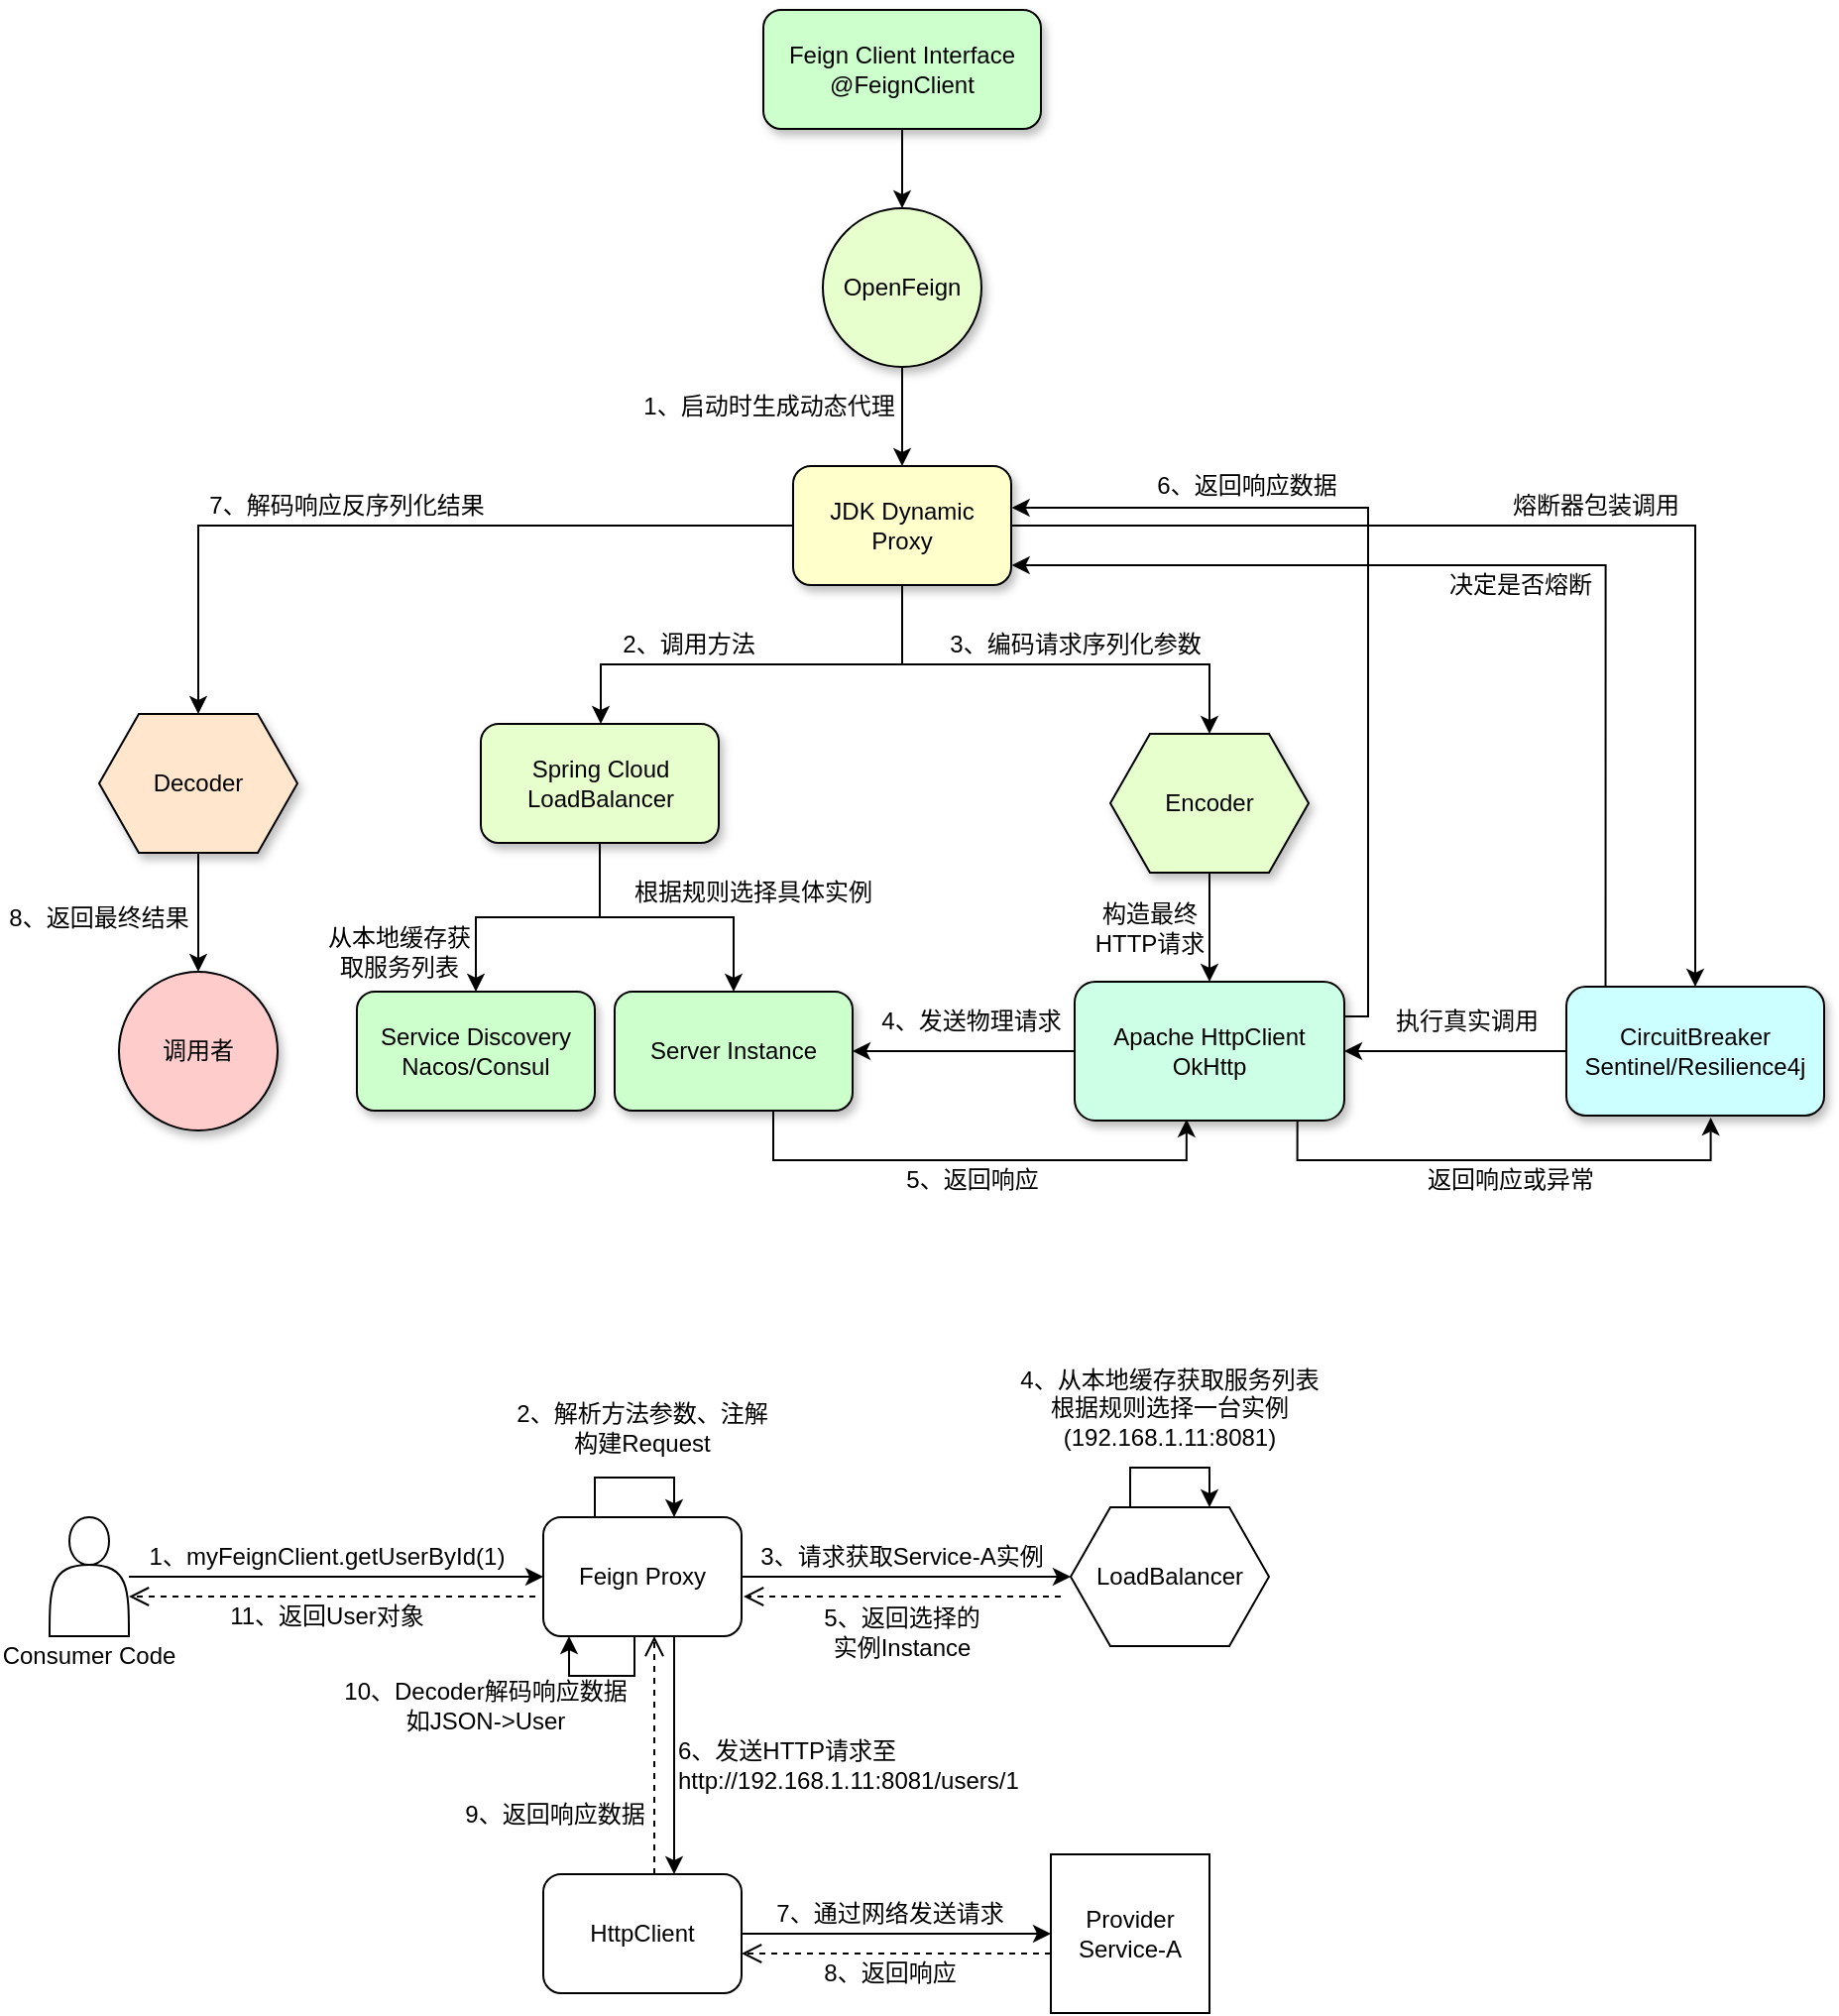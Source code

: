 <mxfile version="28.1.1">
  <diagram name="第 1 页" id="WlIzskmG9pI8DjSCx0WZ">
    <mxGraphModel dx="1098" dy="534" grid="1" gridSize="10" guides="1" tooltips="1" connect="1" arrows="1" fold="1" page="1" pageScale="1" pageWidth="827" pageHeight="1169" math="0" shadow="0">
      <root>
        <mxCell id="0" />
        <mxCell id="1" parent="0" />
        <mxCell id="_a-eD0vN7kBclNBHNNr2-69" value="" style="group" parent="1" vertex="1" connectable="0">
          <mxGeometry x="120" y="90" width="920" height="600" as="geometry" />
        </mxCell>
        <mxCell id="_a-eD0vN7kBclNBHNNr2-3" style="edgeStyle=orthogonalEdgeStyle;rounded=0;orthogonalLoop=1;jettySize=auto;html=1;entryX=0.5;entryY=0;entryDx=0;entryDy=0;" parent="_a-eD0vN7kBclNBHNNr2-69" source="_a-eD0vN7kBclNBHNNr2-1" target="_a-eD0vN7kBclNBHNNr2-2" edge="1">
          <mxGeometry relative="1" as="geometry" />
        </mxCell>
        <mxCell id="_a-eD0vN7kBclNBHNNr2-1" value="Feign Client Interface&lt;br&gt;@FeignClient" style="rounded=1;whiteSpace=wrap;html=1;fillColor=#CCFFCC;shadow=1;" parent="_a-eD0vN7kBclNBHNNr2-69" vertex="1">
          <mxGeometry x="385" width="140" height="60" as="geometry" />
        </mxCell>
        <mxCell id="_a-eD0vN7kBclNBHNNr2-5" style="edgeStyle=orthogonalEdgeStyle;rounded=0;orthogonalLoop=1;jettySize=auto;html=1;entryX=0.5;entryY=0;entryDx=0;entryDy=0;" parent="_a-eD0vN7kBclNBHNNr2-69" source="_a-eD0vN7kBclNBHNNr2-2" target="_a-eD0vN7kBclNBHNNr2-4" edge="1">
          <mxGeometry relative="1" as="geometry" />
        </mxCell>
        <mxCell id="_a-eD0vN7kBclNBHNNr2-2" value="OpenFeign" style="ellipse;whiteSpace=wrap;html=1;aspect=fixed;fillColor=#E6FFCC;shadow=1;" parent="_a-eD0vN7kBclNBHNNr2-69" vertex="1">
          <mxGeometry x="415" y="100" width="80" height="80" as="geometry" />
        </mxCell>
        <mxCell id="_a-eD0vN7kBclNBHNNr2-8" style="edgeStyle=orthogonalEdgeStyle;rounded=0;orthogonalLoop=1;jettySize=auto;html=1;entryX=0.5;entryY=0;entryDx=0;entryDy=0;exitX=0.5;exitY=1;exitDx=0;exitDy=0;" parent="_a-eD0vN7kBclNBHNNr2-69" source="_a-eD0vN7kBclNBHNNr2-4" target="_a-eD0vN7kBclNBHNNr2-7" edge="1">
          <mxGeometry relative="1" as="geometry">
            <Array as="points">
              <mxPoint x="455" y="330" />
              <mxPoint x="303" y="330" />
              <mxPoint x="303" y="360" />
            </Array>
          </mxGeometry>
        </mxCell>
        <mxCell id="_a-eD0vN7kBclNBHNNr2-46" style="edgeStyle=orthogonalEdgeStyle;rounded=0;orthogonalLoop=1;jettySize=auto;html=1;entryX=0.5;entryY=0;entryDx=0;entryDy=0;" parent="_a-eD0vN7kBclNBHNNr2-69" source="_a-eD0vN7kBclNBHNNr2-4" target="_a-eD0vN7kBclNBHNNr2-45" edge="1">
          <mxGeometry relative="1" as="geometry" />
        </mxCell>
        <mxCell id="_a-eD0vN7kBclNBHNNr2-66" style="edgeStyle=orthogonalEdgeStyle;rounded=0;orthogonalLoop=1;jettySize=auto;html=1;entryX=0.5;entryY=0;entryDx=0;entryDy=0;" parent="_a-eD0vN7kBclNBHNNr2-69" source="_a-eD0vN7kBclNBHNNr2-4" target="_a-eD0vN7kBclNBHNNr2-22" edge="1">
          <mxGeometry relative="1" as="geometry" />
        </mxCell>
        <mxCell id="_a-eD0vN7kBclNBHNNr2-68" style="edgeStyle=orthogonalEdgeStyle;rounded=0;orthogonalLoop=1;jettySize=auto;html=1;entryX=0.5;entryY=0;entryDx=0;entryDy=0;exitX=0.5;exitY=1;exitDx=0;exitDy=0;" parent="_a-eD0vN7kBclNBHNNr2-69" source="_a-eD0vN7kBclNBHNNr2-4" target="_a-eD0vN7kBclNBHNNr2-16" edge="1">
          <mxGeometry relative="1" as="geometry">
            <Array as="points">
              <mxPoint x="455" y="330" />
              <mxPoint x="610" y="330" />
            </Array>
          </mxGeometry>
        </mxCell>
        <mxCell id="_a-eD0vN7kBclNBHNNr2-4" value="JDK Dynamic&lt;br&gt;Proxy" style="rounded=1;whiteSpace=wrap;html=1;fillColor=#FFFFCC;shadow=1;" parent="_a-eD0vN7kBclNBHNNr2-69" vertex="1">
          <mxGeometry x="400" y="230" width="110" height="60" as="geometry" />
        </mxCell>
        <mxCell id="_a-eD0vN7kBclNBHNNr2-6" value="1、启动时生成动态代理" style="text;strokeColor=none;align=center;fillColor=none;html=1;verticalAlign=middle;whiteSpace=wrap;rounded=0;" parent="_a-eD0vN7kBclNBHNNr2-69" vertex="1">
          <mxGeometry x="322.5" y="190" width="130" height="20" as="geometry" />
        </mxCell>
        <mxCell id="_a-eD0vN7kBclNBHNNr2-48" style="edgeStyle=orthogonalEdgeStyle;rounded=0;orthogonalLoop=1;jettySize=auto;html=1;entryX=0.5;entryY=0;entryDx=0;entryDy=0;" parent="_a-eD0vN7kBclNBHNNr2-69" source="_a-eD0vN7kBclNBHNNr2-7" target="_a-eD0vN7kBclNBHNNr2-10" edge="1">
          <mxGeometry relative="1" as="geometry" />
        </mxCell>
        <mxCell id="_a-eD0vN7kBclNBHNNr2-49" style="edgeStyle=orthogonalEdgeStyle;rounded=0;orthogonalLoop=1;jettySize=auto;html=1;" parent="_a-eD0vN7kBclNBHNNr2-69" source="_a-eD0vN7kBclNBHNNr2-7" target="_a-eD0vN7kBclNBHNNr2-13" edge="1">
          <mxGeometry relative="1" as="geometry" />
        </mxCell>
        <mxCell id="_a-eD0vN7kBclNBHNNr2-7" value="Spring Cloud&lt;br&gt;LoadBalancer" style="rounded=1;whiteSpace=wrap;html=1;fillColor=#E6FFCC;shadow=1;" parent="_a-eD0vN7kBclNBHNNr2-69" vertex="1">
          <mxGeometry x="242.5" y="360" width="120" height="60" as="geometry" />
        </mxCell>
        <mxCell id="_a-eD0vN7kBclNBHNNr2-9" value="2、调用方法" style="text;strokeColor=none;align=center;fillColor=none;html=1;verticalAlign=middle;whiteSpace=wrap;rounded=0;" parent="_a-eD0vN7kBclNBHNNr2-69" vertex="1">
          <mxGeometry x="310" y="310" width="75" height="20" as="geometry" />
        </mxCell>
        <mxCell id="_a-eD0vN7kBclNBHNNr2-10" value="Service Discovery&lt;br&gt;Nacos/Consul" style="rounded=1;whiteSpace=wrap;html=1;fillColor=#CCFFCC;shadow=1;" parent="_a-eD0vN7kBclNBHNNr2-69" vertex="1">
          <mxGeometry x="180" y="495" width="120" height="60" as="geometry" />
        </mxCell>
        <mxCell id="_a-eD0vN7kBclNBHNNr2-12" value="从本地缓存获取服务列表" style="text;strokeColor=none;align=center;fillColor=none;html=1;verticalAlign=middle;whiteSpace=wrap;rounded=0;" parent="_a-eD0vN7kBclNBHNNr2-69" vertex="1">
          <mxGeometry x="160" y="460" width="82.5" height="30" as="geometry" />
        </mxCell>
        <mxCell id="_a-eD0vN7kBclNBHNNr2-13" value="Server Instance" style="rounded=1;whiteSpace=wrap;html=1;fillColor=#CCFFCC;shadow=1;" parent="_a-eD0vN7kBclNBHNNr2-69" vertex="1">
          <mxGeometry x="310" y="495" width="120" height="60" as="geometry" />
        </mxCell>
        <mxCell id="_a-eD0vN7kBclNBHNNr2-15" value="根据规则选择具体实例" style="text;strokeColor=none;align=center;fillColor=none;html=1;verticalAlign=middle;whiteSpace=wrap;rounded=0;" parent="_a-eD0vN7kBclNBHNNr2-69" vertex="1">
          <mxGeometry x="315" y="435" width="130" height="20" as="geometry" />
        </mxCell>
        <mxCell id="_a-eD0vN7kBclNBHNNr2-20" style="edgeStyle=orthogonalEdgeStyle;rounded=0;orthogonalLoop=1;jettySize=auto;html=1;entryX=0.5;entryY=0;entryDx=0;entryDy=0;" parent="_a-eD0vN7kBclNBHNNr2-69" source="_a-eD0vN7kBclNBHNNr2-16" target="_a-eD0vN7kBclNBHNNr2-19" edge="1">
          <mxGeometry relative="1" as="geometry" />
        </mxCell>
        <mxCell id="_a-eD0vN7kBclNBHNNr2-16" value="Encoder" style="shape=hexagon;perimeter=hexagonPerimeter2;whiteSpace=wrap;html=1;fixedSize=1;fillColor=#E6FFCC;shadow=1;" parent="_a-eD0vN7kBclNBHNNr2-69" vertex="1">
          <mxGeometry x="560" y="365" width="100" height="70" as="geometry" />
        </mxCell>
        <mxCell id="_a-eD0vN7kBclNBHNNr2-18" value="3、编码请求序列化参数" style="text;strokeColor=none;align=center;fillColor=none;html=1;verticalAlign=middle;whiteSpace=wrap;rounded=0;" parent="_a-eD0vN7kBclNBHNNr2-69" vertex="1">
          <mxGeometry x="475" y="310" width="135" height="20" as="geometry" />
        </mxCell>
        <mxCell id="_a-eD0vN7kBclNBHNNr2-64" style="edgeStyle=orthogonalEdgeStyle;rounded=0;orthogonalLoop=1;jettySize=auto;html=1;entryX=1;entryY=0.5;entryDx=0;entryDy=0;" parent="_a-eD0vN7kBclNBHNNr2-69" source="_a-eD0vN7kBclNBHNNr2-19" target="_a-eD0vN7kBclNBHNNr2-13" edge="1">
          <mxGeometry relative="1" as="geometry" />
        </mxCell>
        <mxCell id="_a-eD0vN7kBclNBHNNr2-19" value="&lt;div&gt;Apache HttpClient&lt;/div&gt;&lt;div&gt;OkHttp&lt;/div&gt;" style="rounded=1;whiteSpace=wrap;html=1;fillColor=#CCFFE6;shadow=1;" parent="_a-eD0vN7kBclNBHNNr2-69" vertex="1">
          <mxGeometry x="542" y="490" width="136" height="70" as="geometry" />
        </mxCell>
        <mxCell id="_a-eD0vN7kBclNBHNNr2-21" value="构造最终HTTP请求" style="text;strokeColor=none;align=center;fillColor=none;html=1;verticalAlign=middle;whiteSpace=wrap;rounded=0;" parent="_a-eD0vN7kBclNBHNNr2-69" vertex="1">
          <mxGeometry x="550" y="447.5" width="60" height="30" as="geometry" />
        </mxCell>
        <mxCell id="_a-eD0vN7kBclNBHNNr2-60" style="edgeStyle=orthogonalEdgeStyle;rounded=0;orthogonalLoop=1;jettySize=auto;html=1;entryX=1;entryY=0.5;entryDx=0;entryDy=0;" parent="_a-eD0vN7kBclNBHNNr2-69" source="_a-eD0vN7kBclNBHNNr2-22" target="_a-eD0vN7kBclNBHNNr2-19" edge="1">
          <mxGeometry relative="1" as="geometry" />
        </mxCell>
        <mxCell id="_a-eD0vN7kBclNBHNNr2-22" value="CircuitBreaker&lt;br&gt;Sentinel/Resilience4j" style="rounded=1;whiteSpace=wrap;html=1;fillColor=#CCFFFF;shadow=1;" parent="_a-eD0vN7kBclNBHNNr2-69" vertex="1">
          <mxGeometry x="790" y="492.5" width="130" height="65" as="geometry" />
        </mxCell>
        <mxCell id="_a-eD0vN7kBclNBHNNr2-24" value="执行真实调用" style="text;strokeColor=none;align=center;fillColor=none;html=1;verticalAlign=middle;whiteSpace=wrap;rounded=0;" parent="_a-eD0vN7kBclNBHNNr2-69" vertex="1">
          <mxGeometry x="700" y="500" width="80" height="20" as="geometry" />
        </mxCell>
        <mxCell id="_a-eD0vN7kBclNBHNNr2-26" value="返回响应或异常" style="text;strokeColor=none;align=center;fillColor=none;html=1;verticalAlign=middle;whiteSpace=wrap;rounded=0;" parent="_a-eD0vN7kBclNBHNNr2-69" vertex="1">
          <mxGeometry x="717" y="580" width="90" height="20" as="geometry" />
        </mxCell>
        <mxCell id="_a-eD0vN7kBclNBHNNr2-28" value="熔断器包装调用" style="text;strokeColor=none;align=center;fillColor=none;html=1;verticalAlign=middle;whiteSpace=wrap;rounded=0;" parent="_a-eD0vN7kBclNBHNNr2-69" vertex="1">
          <mxGeometry x="760" y="240" width="90" height="20" as="geometry" />
        </mxCell>
        <mxCell id="_a-eD0vN7kBclNBHNNr2-31" value="决定是否熔断" style="text;strokeColor=none;align=center;fillColor=none;html=1;verticalAlign=middle;whiteSpace=wrap;rounded=0;" parent="_a-eD0vN7kBclNBHNNr2-69" vertex="1">
          <mxGeometry x="727" y="280" width="80" height="20" as="geometry" />
        </mxCell>
        <mxCell id="_a-eD0vN7kBclNBHNNr2-33" value="4、发送物理请求" style="text;strokeColor=none;align=center;fillColor=none;html=1;verticalAlign=middle;whiteSpace=wrap;rounded=0;" parent="_a-eD0vN7kBclNBHNNr2-69" vertex="1">
          <mxGeometry x="440" y="500" width="100" height="20" as="geometry" />
        </mxCell>
        <mxCell id="_a-eD0vN7kBclNBHNNr2-35" value="5、返回响应" style="text;strokeColor=none;align=center;fillColor=none;html=1;verticalAlign=middle;whiteSpace=wrap;rounded=0;" parent="_a-eD0vN7kBclNBHNNr2-69" vertex="1">
          <mxGeometry x="452.5" y="580" width="75" height="20" as="geometry" />
        </mxCell>
        <mxCell id="_a-eD0vN7kBclNBHNNr2-37" value="6、返回响应数据" style="text;strokeColor=none;align=center;fillColor=none;html=1;verticalAlign=middle;whiteSpace=wrap;rounded=0;" parent="_a-eD0vN7kBclNBHNNr2-69" vertex="1">
          <mxGeometry x="580" y="230" width="98" height="20" as="geometry" />
        </mxCell>
        <mxCell id="_a-eD0vN7kBclNBHNNr2-40" value="7、解码响应反序列化结果" style="text;strokeColor=none;align=center;fillColor=none;html=1;verticalAlign=middle;whiteSpace=wrap;rounded=0;" parent="_a-eD0vN7kBclNBHNNr2-69" vertex="1">
          <mxGeometry x="100" y="240" width="150" height="20" as="geometry" />
        </mxCell>
        <mxCell id="_a-eD0vN7kBclNBHNNr2-41" value="调用者" style="ellipse;whiteSpace=wrap;html=1;aspect=fixed;fillColor=#FFCCCC;shadow=1;" parent="_a-eD0vN7kBclNBHNNr2-69" vertex="1">
          <mxGeometry x="60" y="485" width="80" height="80" as="geometry" />
        </mxCell>
        <mxCell id="_a-eD0vN7kBclNBHNNr2-43" value="8、返回最终结果" style="text;strokeColor=none;align=center;fillColor=none;html=1;verticalAlign=middle;whiteSpace=wrap;rounded=0;" parent="_a-eD0vN7kBclNBHNNr2-69" vertex="1">
          <mxGeometry y="447.5" width="100" height="20" as="geometry" />
        </mxCell>
        <mxCell id="_a-eD0vN7kBclNBHNNr2-51" style="edgeStyle=orthogonalEdgeStyle;rounded=0;orthogonalLoop=1;jettySize=auto;html=1;entryX=0.5;entryY=0;entryDx=0;entryDy=0;" parent="_a-eD0vN7kBclNBHNNr2-69" source="_a-eD0vN7kBclNBHNNr2-45" target="_a-eD0vN7kBclNBHNNr2-41" edge="1">
          <mxGeometry relative="1" as="geometry" />
        </mxCell>
        <mxCell id="_a-eD0vN7kBclNBHNNr2-45" value="Decoder" style="shape=hexagon;perimeter=hexagonPerimeter2;whiteSpace=wrap;html=1;fixedSize=1;fillColor=#FFE6CC;shadow=1;" parent="_a-eD0vN7kBclNBHNNr2-69" vertex="1">
          <mxGeometry x="50" y="355" width="100" height="70" as="geometry" />
        </mxCell>
        <mxCell id="_a-eD0vN7kBclNBHNNr2-57" style="edgeStyle=orthogonalEdgeStyle;rounded=0;orthogonalLoop=1;jettySize=auto;html=1;entryX=1.003;entryY=0.833;entryDx=0;entryDy=0;entryPerimeter=0;exitX=0.152;exitY=-0.001;exitDx=0;exitDy=0;exitPerimeter=0;" parent="_a-eD0vN7kBclNBHNNr2-69" source="_a-eD0vN7kBclNBHNNr2-22" target="_a-eD0vN7kBclNBHNNr2-4" edge="1">
          <mxGeometry relative="1" as="geometry">
            <mxPoint x="810" y="490" as="sourcePoint" />
            <Array as="points">
              <mxPoint x="810" y="280" />
            </Array>
          </mxGeometry>
        </mxCell>
        <mxCell id="_a-eD0vN7kBclNBHNNr2-59" style="edgeStyle=orthogonalEdgeStyle;rounded=0;orthogonalLoop=1;jettySize=auto;html=1;entryX=1.003;entryY=0.35;entryDx=0;entryDy=0;entryPerimeter=0;exitX=1;exitY=0.25;exitDx=0;exitDy=0;" parent="_a-eD0vN7kBclNBHNNr2-69" source="_a-eD0vN7kBclNBHNNr2-19" target="_a-eD0vN7kBclNBHNNr2-4" edge="1">
          <mxGeometry relative="1" as="geometry">
            <Array as="points">
              <mxPoint x="690" y="508" />
              <mxPoint x="690" y="251" />
            </Array>
          </mxGeometry>
        </mxCell>
        <mxCell id="_a-eD0vN7kBclNBHNNr2-63" style="edgeStyle=orthogonalEdgeStyle;rounded=0;orthogonalLoop=1;jettySize=auto;html=1;entryX=0.56;entryY=1.016;entryDx=0;entryDy=0;entryPerimeter=0;exitX=0.826;exitY=1;exitDx=0;exitDy=0;exitPerimeter=0;" parent="_a-eD0vN7kBclNBHNNr2-69" source="_a-eD0vN7kBclNBHNNr2-19" target="_a-eD0vN7kBclNBHNNr2-22" edge="1">
          <mxGeometry relative="1" as="geometry">
            <Array as="points">
              <mxPoint x="654" y="580" />
              <mxPoint x="863" y="580" />
            </Array>
          </mxGeometry>
        </mxCell>
        <mxCell id="_a-eD0vN7kBclNBHNNr2-65" style="edgeStyle=orthogonalEdgeStyle;rounded=0;orthogonalLoop=1;jettySize=auto;html=1;entryX=0.415;entryY=0.991;entryDx=0;entryDy=0;entryPerimeter=0;exitX=0.5;exitY=1;exitDx=0;exitDy=0;" parent="_a-eD0vN7kBclNBHNNr2-69" source="_a-eD0vN7kBclNBHNNr2-13" target="_a-eD0vN7kBclNBHNNr2-19" edge="1">
          <mxGeometry relative="1" as="geometry">
            <Array as="points">
              <mxPoint x="390" y="580" />
              <mxPoint x="598" y="580" />
            </Array>
          </mxGeometry>
        </mxCell>
        <mxCell id="lUMcOgB7CT1MJs2Ok-OM-53" value="" style="group" vertex="1" connectable="0" parent="1">
          <mxGeometry x="120" y="770" width="670" height="330" as="geometry" />
        </mxCell>
        <mxCell id="lUMcOgB7CT1MJs2Ok-OM-8" style="edgeStyle=orthogonalEdgeStyle;rounded=0;orthogonalLoop=1;jettySize=auto;html=1;entryX=0;entryY=0.5;entryDx=0;entryDy=0;" edge="1" parent="lUMcOgB7CT1MJs2Ok-OM-53" source="lUMcOgB7CT1MJs2Ok-OM-1">
          <mxGeometry relative="1" as="geometry">
            <mxPoint x="274" y="110" as="targetPoint" />
          </mxGeometry>
        </mxCell>
        <mxCell id="lUMcOgB7CT1MJs2Ok-OM-1" value="" style="shape=actor;whiteSpace=wrap;html=1;" vertex="1" parent="lUMcOgB7CT1MJs2Ok-OM-53">
          <mxGeometry x="25" y="80" width="40" height="60" as="geometry" />
        </mxCell>
        <mxCell id="lUMcOgB7CT1MJs2Ok-OM-3" value="Consumer Code" style="text;strokeColor=none;align=center;fillColor=none;html=1;verticalAlign=middle;whiteSpace=wrap;rounded=0;" vertex="1" parent="lUMcOgB7CT1MJs2Ok-OM-53">
          <mxGeometry y="140" width="90" height="20" as="geometry" />
        </mxCell>
        <mxCell id="lUMcOgB7CT1MJs2Ok-OM-4" value="LoadBalancer" style="shape=hexagon;perimeter=hexagonPerimeter2;whiteSpace=wrap;html=1;fixedSize=1;" vertex="1" parent="lUMcOgB7CT1MJs2Ok-OM-53">
          <mxGeometry x="540" y="75" width="100" height="70" as="geometry" />
        </mxCell>
        <mxCell id="lUMcOgB7CT1MJs2Ok-OM-49" style="edgeStyle=orthogonalEdgeStyle;rounded=0;orthogonalLoop=1;jettySize=auto;html=1;entryX=0;entryY=0.5;entryDx=0;entryDy=0;" edge="1" parent="lUMcOgB7CT1MJs2Ok-OM-53" source="lUMcOgB7CT1MJs2Ok-OM-5" target="lUMcOgB7CT1MJs2Ok-OM-6">
          <mxGeometry relative="1" as="geometry" />
        </mxCell>
        <mxCell id="lUMcOgB7CT1MJs2Ok-OM-5" value="HttpClient" style="rounded=1;whiteSpace=wrap;html=1;" vertex="1" parent="lUMcOgB7CT1MJs2Ok-OM-53">
          <mxGeometry x="274" y="260" width="100" height="60" as="geometry" />
        </mxCell>
        <mxCell id="lUMcOgB7CT1MJs2Ok-OM-6" value="Provider&lt;br&gt;Service-A" style="whiteSpace=wrap;html=1;aspect=fixed;" vertex="1" parent="lUMcOgB7CT1MJs2Ok-OM-53">
          <mxGeometry x="530" y="250" width="80" height="80" as="geometry" />
        </mxCell>
        <mxCell id="lUMcOgB7CT1MJs2Ok-OM-9" value="1、myFeignClient.getUserById(1)" style="text;strokeColor=none;align=center;fillColor=none;html=1;verticalAlign=middle;whiteSpace=wrap;rounded=0;" vertex="1" parent="lUMcOgB7CT1MJs2Ok-OM-53">
          <mxGeometry x="70" y="90" width="190" height="20" as="geometry" />
        </mxCell>
        <mxCell id="lUMcOgB7CT1MJs2Ok-OM-12" style="edgeStyle=orthogonalEdgeStyle;rounded=0;orthogonalLoop=1;jettySize=auto;html=1;" edge="1" parent="lUMcOgB7CT1MJs2Ok-OM-53">
          <mxGeometry relative="1" as="geometry">
            <mxPoint x="340" y="80" as="targetPoint" />
            <mxPoint x="300" y="80" as="sourcePoint" />
            <Array as="points">
              <mxPoint x="300" y="80" />
              <mxPoint x="300" y="60" />
              <mxPoint x="340" y="60" />
            </Array>
          </mxGeometry>
        </mxCell>
        <mxCell id="lUMcOgB7CT1MJs2Ok-OM-14" style="edgeStyle=orthogonalEdgeStyle;rounded=0;orthogonalLoop=1;jettySize=auto;html=1;entryX=0;entryY=0.5;entryDx=0;entryDy=0;" edge="1" parent="lUMcOgB7CT1MJs2Ok-OM-53" source="lUMcOgB7CT1MJs2Ok-OM-11" target="lUMcOgB7CT1MJs2Ok-OM-4">
          <mxGeometry relative="1" as="geometry" />
        </mxCell>
        <mxCell id="lUMcOgB7CT1MJs2Ok-OM-47" style="edgeStyle=orthogonalEdgeStyle;rounded=0;orthogonalLoop=1;jettySize=auto;html=1;entryX=0.5;entryY=0;entryDx=0;entryDy=0;" edge="1" parent="lUMcOgB7CT1MJs2Ok-OM-53">
          <mxGeometry relative="1" as="geometry">
            <mxPoint x="340" y="140" as="sourcePoint" />
            <mxPoint x="340" y="260" as="targetPoint" />
          </mxGeometry>
        </mxCell>
        <mxCell id="lUMcOgB7CT1MJs2Ok-OM-11" value="Feign Proxy" style="rounded=1;whiteSpace=wrap;html=1;" vertex="1" parent="lUMcOgB7CT1MJs2Ok-OM-53">
          <mxGeometry x="274" y="80" width="100" height="60" as="geometry" />
        </mxCell>
        <mxCell id="lUMcOgB7CT1MJs2Ok-OM-13" value="2、解析方法参数、注解&lt;br&gt;构建Request" style="text;strokeColor=none;align=center;fillColor=none;html=1;verticalAlign=middle;whiteSpace=wrap;rounded=0;" vertex="1" parent="lUMcOgB7CT1MJs2Ok-OM-53">
          <mxGeometry x="259" y="20" width="130" height="30" as="geometry" />
        </mxCell>
        <mxCell id="lUMcOgB7CT1MJs2Ok-OM-15" value="3、请求获取Service-A实例" style="text;strokeColor=none;align=center;fillColor=none;html=1;verticalAlign=middle;whiteSpace=wrap;rounded=0;" vertex="1" parent="lUMcOgB7CT1MJs2Ok-OM-53">
          <mxGeometry x="380" y="92.5" width="150" height="15" as="geometry" />
        </mxCell>
        <mxCell id="lUMcOgB7CT1MJs2Ok-OM-17" value="4、从本地缓存获取服务列表&lt;br&gt;根据规则选择一台实例&lt;br&gt;(192.168.1.11:8081)" style="text;strokeColor=none;align=center;fillColor=none;html=1;verticalAlign=middle;whiteSpace=wrap;rounded=0;" vertex="1" parent="lUMcOgB7CT1MJs2Ok-OM-53">
          <mxGeometry x="510" width="160" height="50" as="geometry" />
        </mxCell>
        <mxCell id="lUMcOgB7CT1MJs2Ok-OM-18" value="" style="html=1;verticalAlign=bottom;endArrow=open;dashed=1;endSize=8;curved=0;rounded=0;" edge="1" parent="lUMcOgB7CT1MJs2Ok-OM-53">
          <mxGeometry relative="1" as="geometry">
            <mxPoint x="535" y="120" as="sourcePoint" />
            <mxPoint x="375" y="120" as="targetPoint" />
          </mxGeometry>
        </mxCell>
        <mxCell id="lUMcOgB7CT1MJs2Ok-OM-20" value="5、返回选择的&lt;br&gt;实例Instance" style="text;strokeColor=none;align=center;fillColor=none;html=1;verticalAlign=middle;whiteSpace=wrap;rounded=0;" vertex="1" parent="lUMcOgB7CT1MJs2Ok-OM-53">
          <mxGeometry x="410" y="120" width="90" height="35" as="geometry" />
        </mxCell>
        <mxCell id="lUMcOgB7CT1MJs2Ok-OM-25" value="9、返回响应数据" style="text;strokeColor=none;align=center;fillColor=none;html=1;verticalAlign=middle;whiteSpace=wrap;rounded=0;" vertex="1" parent="lUMcOgB7CT1MJs2Ok-OM-53">
          <mxGeometry x="230" y="220" width="100" height="20" as="geometry" />
        </mxCell>
        <mxCell id="lUMcOgB7CT1MJs2Ok-OM-27" value="7、通过网络发送请求" style="text;strokeColor=none;align=center;fillColor=none;html=1;verticalAlign=middle;whiteSpace=wrap;rounded=0;" vertex="1" parent="lUMcOgB7CT1MJs2Ok-OM-53">
          <mxGeometry x="389" y="270" width="120" height="20" as="geometry" />
        </mxCell>
        <mxCell id="lUMcOgB7CT1MJs2Ok-OM-31" value="8、返回响应" style="text;strokeColor=none;align=center;fillColor=none;html=1;verticalAlign=middle;whiteSpace=wrap;rounded=0;" vertex="1" parent="lUMcOgB7CT1MJs2Ok-OM-53">
          <mxGeometry x="414" y="300" width="70" height="20" as="geometry" />
        </mxCell>
        <mxCell id="lUMcOgB7CT1MJs2Ok-OM-33" style="edgeStyle=orthogonalEdgeStyle;rounded=0;orthogonalLoop=1;jettySize=auto;html=1;" edge="1" parent="lUMcOgB7CT1MJs2Ok-OM-53">
          <mxGeometry relative="1" as="geometry">
            <mxPoint x="287" y="140" as="targetPoint" />
            <mxPoint x="320" y="140" as="sourcePoint" />
            <Array as="points">
              <mxPoint x="320" y="160" />
              <mxPoint x="287" y="160" />
            </Array>
          </mxGeometry>
        </mxCell>
        <mxCell id="lUMcOgB7CT1MJs2Ok-OM-35" value="10、Decoder解码响应数据&lt;br&gt;如JSON-&amp;gt;User" style="text;strokeColor=none;align=center;fillColor=none;html=1;verticalAlign=middle;whiteSpace=wrap;rounded=0;" vertex="1" parent="lUMcOgB7CT1MJs2Ok-OM-53">
          <mxGeometry x="170" y="160" width="150" height="30" as="geometry" />
        </mxCell>
        <mxCell id="lUMcOgB7CT1MJs2Ok-OM-36" value="" style="html=1;verticalAlign=bottom;endArrow=open;dashed=1;endSize=8;curved=0;rounded=0;" edge="1" parent="lUMcOgB7CT1MJs2Ok-OM-53">
          <mxGeometry relative="1" as="geometry">
            <mxPoint x="270" y="120" as="sourcePoint" />
            <mxPoint x="65" y="120" as="targetPoint" />
          </mxGeometry>
        </mxCell>
        <mxCell id="lUMcOgB7CT1MJs2Ok-OM-37" value="11、返回User对象" style="text;strokeColor=none;align=center;fillColor=none;html=1;verticalAlign=middle;whiteSpace=wrap;rounded=0;" vertex="1" parent="lUMcOgB7CT1MJs2Ok-OM-53">
          <mxGeometry x="115" y="120" width="100" height="20" as="geometry" />
        </mxCell>
        <mxCell id="lUMcOgB7CT1MJs2Ok-OM-42" value="6、发送HTTP请求至&lt;br&gt;http://192.168.1.11:8081/users/1" style="text;strokeColor=none;align=left;fillColor=none;html=1;verticalAlign=middle;whiteSpace=wrap;rounded=0;" vertex="1" parent="lUMcOgB7CT1MJs2Ok-OM-53">
          <mxGeometry x="340" y="190" width="180" height="30" as="geometry" />
        </mxCell>
        <mxCell id="lUMcOgB7CT1MJs2Ok-OM-48" value="" style="html=1;verticalAlign=bottom;endArrow=open;dashed=1;endSize=8;curved=0;rounded=0;exitX=0.46;exitY=0;exitDx=0;exitDy=0;exitPerimeter=0;" edge="1" parent="lUMcOgB7CT1MJs2Ok-OM-53">
          <mxGeometry relative="1" as="geometry">
            <mxPoint x="330" y="260" as="sourcePoint" />
            <mxPoint x="330" y="140" as="targetPoint" />
          </mxGeometry>
        </mxCell>
        <mxCell id="lUMcOgB7CT1MJs2Ok-OM-50" value="" style="html=1;verticalAlign=bottom;endArrow=open;dashed=1;endSize=8;curved=0;rounded=0;exitX=0;exitY=0.625;exitDx=0;exitDy=0;exitPerimeter=0;" edge="1" parent="lUMcOgB7CT1MJs2Ok-OM-53" source="lUMcOgB7CT1MJs2Ok-OM-6">
          <mxGeometry relative="1" as="geometry">
            <mxPoint x="510" y="300" as="sourcePoint" />
            <mxPoint x="374" y="300" as="targetPoint" />
          </mxGeometry>
        </mxCell>
        <mxCell id="lUMcOgB7CT1MJs2Ok-OM-51" style="edgeStyle=orthogonalEdgeStyle;rounded=0;orthogonalLoop=1;jettySize=auto;html=1;" edge="1" parent="lUMcOgB7CT1MJs2Ok-OM-53">
          <mxGeometry relative="1" as="geometry">
            <mxPoint x="610" y="75" as="targetPoint" />
            <mxPoint x="570" y="75" as="sourcePoint" />
            <Array as="points">
              <mxPoint x="570" y="75" />
              <mxPoint x="570" y="55" />
              <mxPoint x="610" y="55" />
            </Array>
          </mxGeometry>
        </mxCell>
      </root>
    </mxGraphModel>
  </diagram>
</mxfile>
